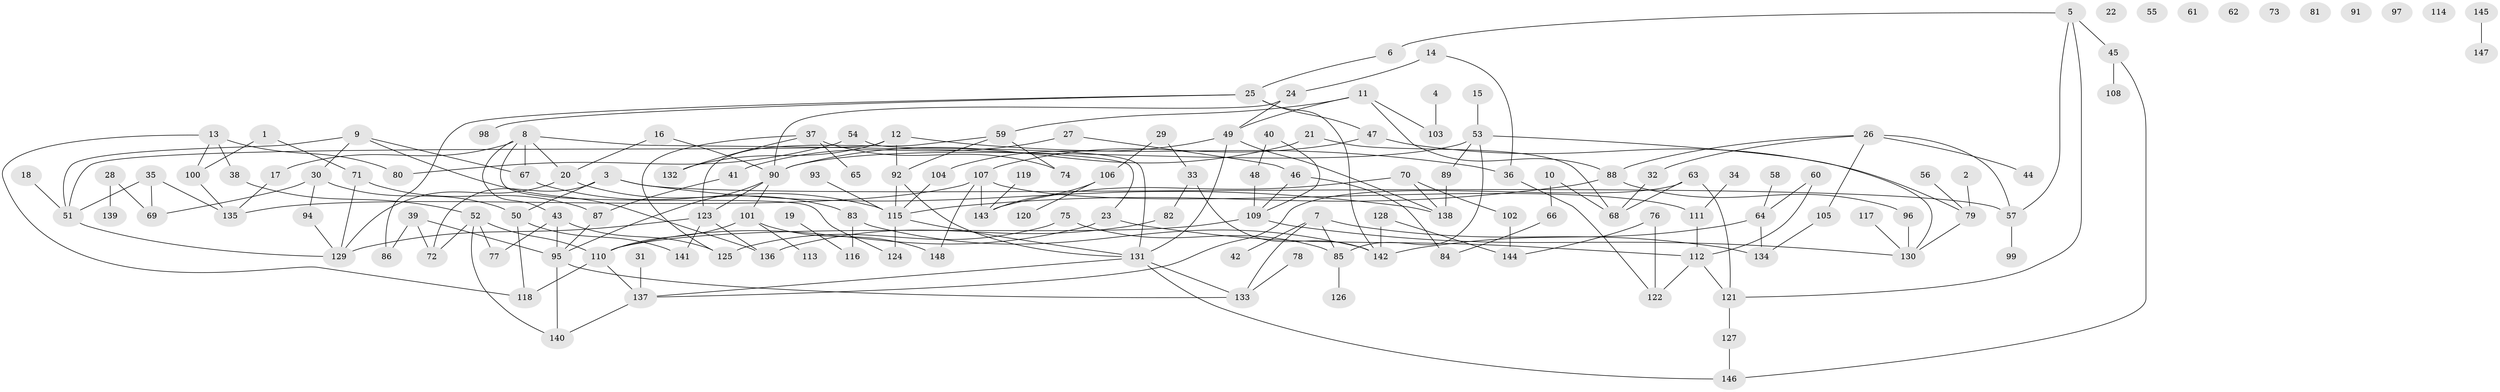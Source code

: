 // Generated by graph-tools (version 1.1) at 2025/39/03/09/25 04:39:51]
// undirected, 148 vertices, 201 edges
graph export_dot {
graph [start="1"]
  node [color=gray90,style=filled];
  1;
  2;
  3;
  4;
  5;
  6;
  7;
  8;
  9;
  10;
  11;
  12;
  13;
  14;
  15;
  16;
  17;
  18;
  19;
  20;
  21;
  22;
  23;
  24;
  25;
  26;
  27;
  28;
  29;
  30;
  31;
  32;
  33;
  34;
  35;
  36;
  37;
  38;
  39;
  40;
  41;
  42;
  43;
  44;
  45;
  46;
  47;
  48;
  49;
  50;
  51;
  52;
  53;
  54;
  55;
  56;
  57;
  58;
  59;
  60;
  61;
  62;
  63;
  64;
  65;
  66;
  67;
  68;
  69;
  70;
  71;
  72;
  73;
  74;
  75;
  76;
  77;
  78;
  79;
  80;
  81;
  82;
  83;
  84;
  85;
  86;
  87;
  88;
  89;
  90;
  91;
  92;
  93;
  94;
  95;
  96;
  97;
  98;
  99;
  100;
  101;
  102;
  103;
  104;
  105;
  106;
  107;
  108;
  109;
  110;
  111;
  112;
  113;
  114;
  115;
  116;
  117;
  118;
  119;
  120;
  121;
  122;
  123;
  124;
  125;
  126;
  127;
  128;
  129;
  130;
  131;
  132;
  133;
  134;
  135;
  136;
  137;
  138;
  139;
  140;
  141;
  142;
  143;
  144;
  145;
  146;
  147;
  148;
  1 -- 71;
  1 -- 100;
  2 -- 79;
  3 -- 50;
  3 -- 57;
  3 -- 72;
  3 -- 138;
  4 -- 103;
  5 -- 6;
  5 -- 45;
  5 -- 57;
  5 -- 121;
  6 -- 25;
  7 -- 42;
  7 -- 85;
  7 -- 133;
  7 -- 134;
  8 -- 17;
  8 -- 20;
  8 -- 23;
  8 -- 43;
  8 -- 67;
  8 -- 124;
  9 -- 30;
  9 -- 51;
  9 -- 67;
  9 -- 136;
  10 -- 66;
  10 -- 68;
  11 -- 49;
  11 -- 59;
  11 -- 88;
  11 -- 103;
  12 -- 36;
  12 -- 51;
  12 -- 92;
  12 -- 132;
  13 -- 38;
  13 -- 80;
  13 -- 100;
  13 -- 118;
  14 -- 24;
  14 -- 36;
  15 -- 53;
  16 -- 20;
  16 -- 90;
  17 -- 135;
  18 -- 51;
  19 -- 116;
  20 -- 83;
  20 -- 129;
  21 -- 68;
  21 -- 90;
  23 -- 110;
  23 -- 112;
  24 -- 49;
  24 -- 90;
  25 -- 47;
  25 -- 86;
  25 -- 98;
  25 -- 142;
  26 -- 32;
  26 -- 44;
  26 -- 57;
  26 -- 88;
  26 -- 105;
  27 -- 41;
  27 -- 46;
  28 -- 69;
  28 -- 139;
  29 -- 33;
  29 -- 106;
  30 -- 50;
  30 -- 69;
  30 -- 94;
  31 -- 137;
  32 -- 68;
  33 -- 82;
  33 -- 142;
  34 -- 111;
  35 -- 51;
  35 -- 69;
  35 -- 135;
  36 -- 122;
  37 -- 65;
  37 -- 74;
  37 -- 125;
  37 -- 132;
  38 -- 52;
  39 -- 72;
  39 -- 86;
  39 -- 95;
  40 -- 48;
  40 -- 109;
  41 -- 87;
  43 -- 77;
  43 -- 95;
  43 -- 125;
  45 -- 108;
  45 -- 146;
  46 -- 84;
  46 -- 109;
  47 -- 79;
  47 -- 107;
  48 -- 109;
  49 -- 104;
  49 -- 131;
  49 -- 138;
  50 -- 118;
  50 -- 141;
  51 -- 129;
  52 -- 72;
  52 -- 77;
  52 -- 110;
  52 -- 140;
  53 -- 85;
  53 -- 89;
  53 -- 90;
  53 -- 130;
  54 -- 80;
  54 -- 131;
  56 -- 79;
  57 -- 99;
  58 -- 64;
  59 -- 74;
  59 -- 92;
  59 -- 123;
  60 -- 64;
  60 -- 112;
  63 -- 68;
  63 -- 121;
  63 -- 137;
  64 -- 134;
  64 -- 142;
  66 -- 84;
  67 -- 115;
  70 -- 102;
  70 -- 138;
  70 -- 143;
  71 -- 87;
  71 -- 129;
  75 -- 85;
  75 -- 125;
  76 -- 122;
  76 -- 144;
  78 -- 133;
  79 -- 130;
  82 -- 136;
  83 -- 116;
  83 -- 142;
  85 -- 126;
  87 -- 95;
  88 -- 96;
  88 -- 115;
  89 -- 138;
  90 -- 95;
  90 -- 101;
  90 -- 123;
  92 -- 115;
  92 -- 131;
  93 -- 115;
  94 -- 129;
  95 -- 133;
  95 -- 140;
  96 -- 130;
  100 -- 135;
  101 -- 110;
  101 -- 113;
  101 -- 148;
  102 -- 144;
  104 -- 115;
  105 -- 134;
  106 -- 120;
  106 -- 143;
  107 -- 111;
  107 -- 135;
  107 -- 143;
  107 -- 148;
  109 -- 110;
  109 -- 130;
  110 -- 118;
  110 -- 137;
  111 -- 112;
  112 -- 121;
  112 -- 122;
  115 -- 124;
  115 -- 131;
  117 -- 130;
  119 -- 143;
  121 -- 127;
  123 -- 129;
  123 -- 136;
  123 -- 141;
  127 -- 146;
  128 -- 142;
  128 -- 144;
  131 -- 133;
  131 -- 137;
  131 -- 146;
  137 -- 140;
  145 -- 147;
}

